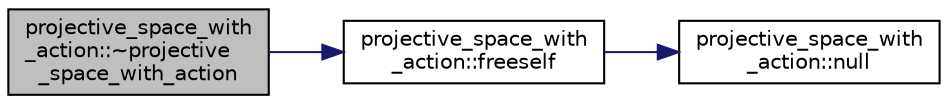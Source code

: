digraph "projective_space_with_action::~projective_space_with_action"
{
  edge [fontname="Helvetica",fontsize="10",labelfontname="Helvetica",labelfontsize="10"];
  node [fontname="Helvetica",fontsize="10",shape=record];
  rankdir="LR";
  Node3 [label="projective_space_with\l_action::~projective\l_space_with_action",height=0.2,width=0.4,color="black", fillcolor="grey75", style="filled", fontcolor="black"];
  Node3 -> Node4 [color="midnightblue",fontsize="10",style="solid",fontname="Helvetica"];
  Node4 [label="projective_space_with\l_action::freeself",height=0.2,width=0.4,color="black", fillcolor="white", style="filled",URL="$d5/d37/classprojective__space__with__action.html#aef92eed72366b556a51c46c7f0e096ba"];
  Node4 -> Node5 [color="midnightblue",fontsize="10",style="solid",fontname="Helvetica"];
  Node5 [label="projective_space_with\l_action::null",height=0.2,width=0.4,color="black", fillcolor="white", style="filled",URL="$d5/d37/classprojective__space__with__action.html#a3b7293e9760710a6b3bf462e92a4200c"];
}

